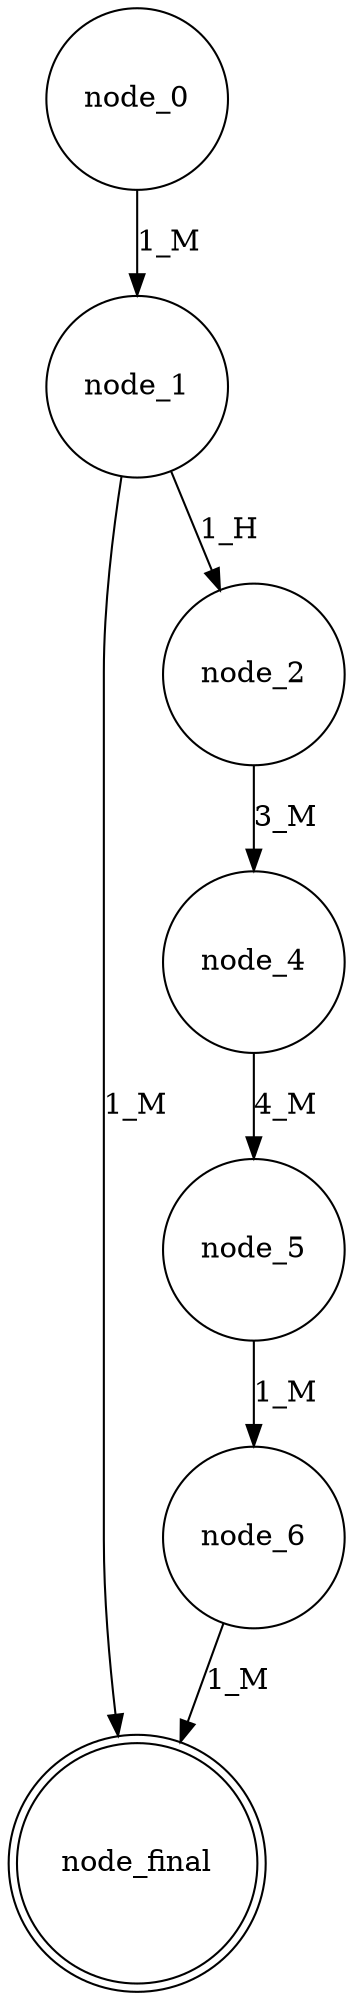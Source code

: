 digraph automaton {
  node [shape = doublecircle]; node_final;
  node [shape = circle]
  node_0 -> node_1 [label="1_M"]
  node_1 -> node_2 [label="1_H"]
  node_1 -> node_final [label="1_M"]
  node_2 -> node_4 [label="3_M"]
  node_4 -> node_5 [label="4_M"]
  node_5 -> node_6 [label="1_M"]
  node_6 -> node_final [label="1_M"]
}
